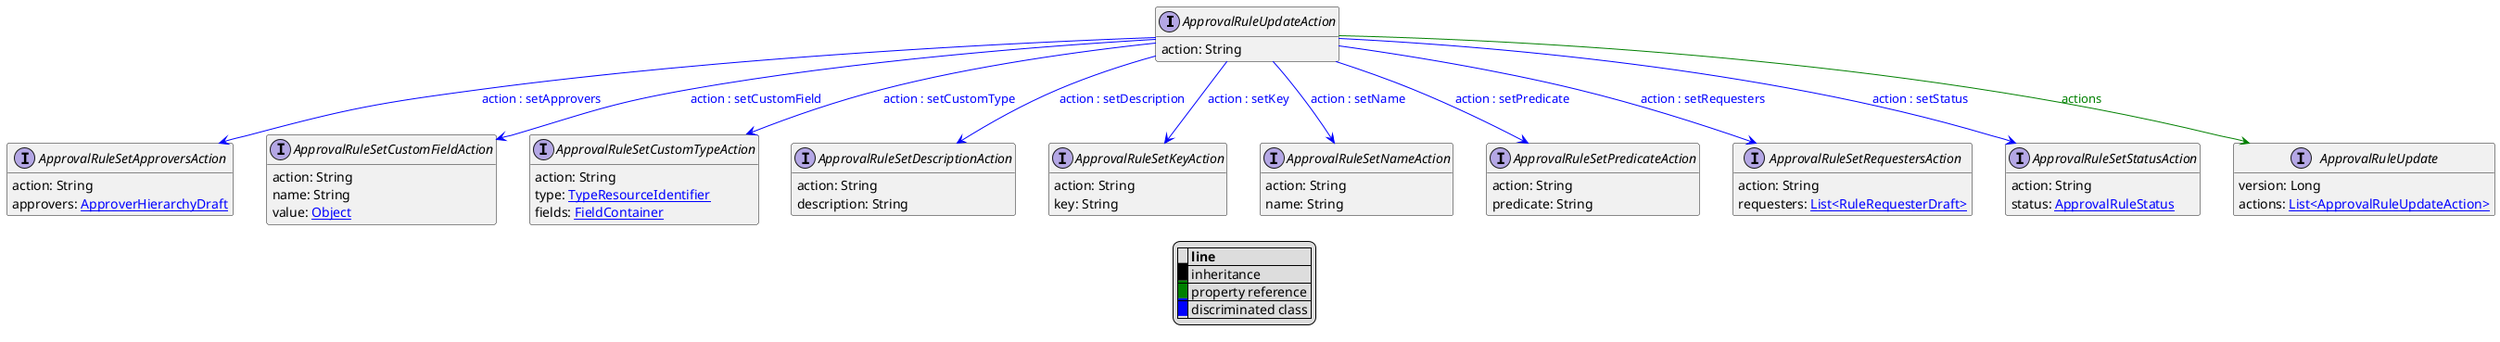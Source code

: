 @startuml

hide empty fields
hide empty methods
legend
|= |= line |
|<back:black>   </back>| inheritance |
|<back:green>   </back>| property reference |
|<back:blue>   </back>| discriminated class |
endlegend
interface ApprovalRuleUpdateAction [[ApprovalRuleUpdateAction.svg]]  {
    action: String
}


interface ApprovalRuleSetApproversAction [[ApprovalRuleSetApproversAction.svg]]  {
    action: String
    approvers: [[ApproverHierarchyDraft.svg ApproverHierarchyDraft]]
}
interface ApprovalRuleSetCustomFieldAction [[ApprovalRuleSetCustomFieldAction.svg]]  {
    action: String
    name: String
    value: [[Object.svg Object]]
}
interface ApprovalRuleSetCustomTypeAction [[ApprovalRuleSetCustomTypeAction.svg]]  {
    action: String
    type: [[TypeResourceIdentifier.svg TypeResourceIdentifier]]
    fields: [[FieldContainer.svg FieldContainer]]
}
interface ApprovalRuleSetDescriptionAction [[ApprovalRuleSetDescriptionAction.svg]]  {
    action: String
    description: String
}
interface ApprovalRuleSetKeyAction [[ApprovalRuleSetKeyAction.svg]]  {
    action: String
    key: String
}
interface ApprovalRuleSetNameAction [[ApprovalRuleSetNameAction.svg]]  {
    action: String
    name: String
}
interface ApprovalRuleSetPredicateAction [[ApprovalRuleSetPredicateAction.svg]]  {
    action: String
    predicate: String
}
interface ApprovalRuleSetRequestersAction [[ApprovalRuleSetRequestersAction.svg]]  {
    action: String
    requesters: [[RuleRequesterDraft.svg List<RuleRequesterDraft>]]
}
interface ApprovalRuleSetStatusAction [[ApprovalRuleSetStatusAction.svg]]  {
    action: String
    status: [[ApprovalRuleStatus.svg ApprovalRuleStatus]]
}
interface ApprovalRuleUpdate [[ApprovalRuleUpdate.svg]]  {
    version: Long
    actions: [[ApprovalRuleUpdateAction.svg List<ApprovalRuleUpdateAction>]]
}
ApprovalRuleUpdateAction --> ApprovalRuleSetApproversAction #blue;text:blue : "action : setApprovers"
ApprovalRuleUpdateAction --> ApprovalRuleSetCustomFieldAction #blue;text:blue : "action : setCustomField"
ApprovalRuleUpdateAction --> ApprovalRuleSetCustomTypeAction #blue;text:blue : "action : setCustomType"
ApprovalRuleUpdateAction --> ApprovalRuleSetDescriptionAction #blue;text:blue : "action : setDescription"
ApprovalRuleUpdateAction --> ApprovalRuleSetKeyAction #blue;text:blue : "action : setKey"
ApprovalRuleUpdateAction --> ApprovalRuleSetNameAction #blue;text:blue : "action : setName"
ApprovalRuleUpdateAction --> ApprovalRuleSetPredicateAction #blue;text:blue : "action : setPredicate"
ApprovalRuleUpdateAction --> ApprovalRuleSetRequestersAction #blue;text:blue : "action : setRequesters"
ApprovalRuleUpdateAction --> ApprovalRuleSetStatusAction #blue;text:blue : "action : setStatus"
ApprovalRuleUpdateAction --> ApprovalRuleUpdate #green;text:green : "actions"
@enduml
